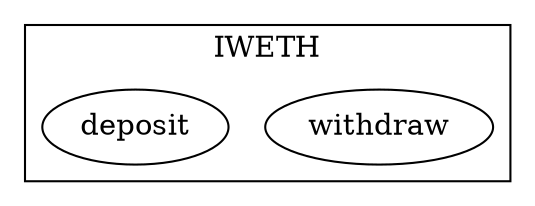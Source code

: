 strict digraph {
subgraph cluster_2593_IWETH {
label = "IWETH"
"2593_withdraw" [label="withdraw"]
"2593_deposit" [label="deposit"]
}subgraph cluster_solidity {
label = "[Solidity]"
}
}